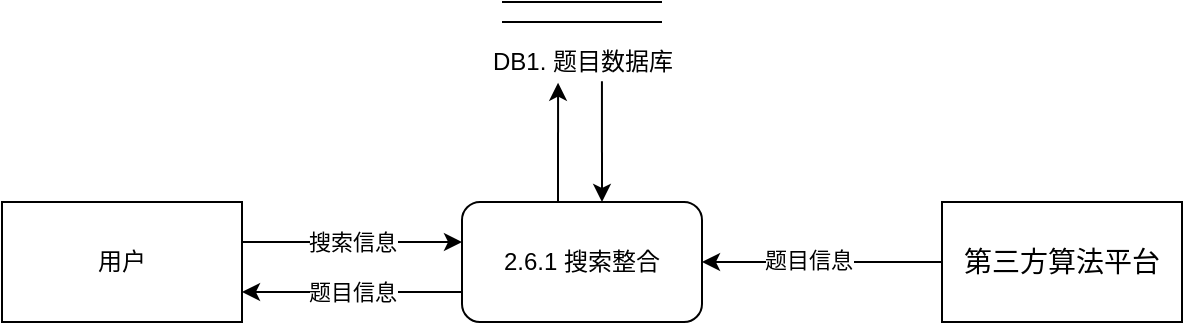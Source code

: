 <mxfile version="17.1.5" type="github">
  <diagram id="UVID_QqjdCZU6TipgI9K" name="第 1 页">
    <mxGraphModel dx="1102" dy="591" grid="1" gridSize="10" guides="1" tooltips="1" connect="1" arrows="1" fold="1" page="1" pageScale="1" pageWidth="827" pageHeight="1169" math="0" shadow="0">
      <root>
        <mxCell id="0" />
        <mxCell id="1" parent="0" />
        <mxCell id="jz4H8zgoXG45mw5CE7gB-1" value="用户" style="rounded=0;whiteSpace=wrap;html=1;" parent="1" vertex="1">
          <mxGeometry x="80" y="200" width="120" height="60" as="geometry" />
        </mxCell>
        <mxCell id="jz4H8zgoXG45mw5CE7gB-2" value="搜索信息" style="endArrow=classic;html=1;rounded=0;entryX=0;entryY=0.5;entryDx=0;entryDy=0;" parent="1" edge="1">
          <mxGeometry width="50" height="50" relative="1" as="geometry">
            <mxPoint x="200" y="220" as="sourcePoint" />
            <mxPoint x="310" y="220" as="targetPoint" />
          </mxGeometry>
        </mxCell>
        <mxCell id="jz4H8zgoXG45mw5CE7gB-4" value="2.6.1 搜索整合" style="rounded=1;whiteSpace=wrap;html=1;" parent="1" vertex="1">
          <mxGeometry x="310" y="200" width="120" height="60" as="geometry" />
        </mxCell>
        <mxCell id="jz4H8zgoXG45mw5CE7gB-8" value="" style="group" parent="1" vertex="1" connectable="0">
          <mxGeometry x="322.5" y="100" width="95" height="40" as="geometry" />
        </mxCell>
        <mxCell id="jz4H8zgoXG45mw5CE7gB-9" value="" style="group" parent="jz4H8zgoXG45mw5CE7gB-8" vertex="1" connectable="0">
          <mxGeometry x="7.5" width="80" height="10" as="geometry" />
        </mxCell>
        <mxCell id="jz4H8zgoXG45mw5CE7gB-10" value="" style="endArrow=none;html=1;rounded=0;" parent="jz4H8zgoXG45mw5CE7gB-9" edge="1">
          <mxGeometry width="50" height="50" relative="1" as="geometry">
            <mxPoint as="sourcePoint" />
            <mxPoint x="80" as="targetPoint" />
          </mxGeometry>
        </mxCell>
        <mxCell id="jz4H8zgoXG45mw5CE7gB-11" value="" style="endArrow=none;html=1;rounded=0;" parent="jz4H8zgoXG45mw5CE7gB-9" edge="1">
          <mxGeometry width="50" height="50" relative="1" as="geometry">
            <mxPoint y="10" as="sourcePoint" />
            <mxPoint x="80" y="10" as="targetPoint" />
          </mxGeometry>
        </mxCell>
        <mxCell id="jz4H8zgoXG45mw5CE7gB-12" value="DB1. 题目数据库" style="text;html=1;strokeColor=none;fillColor=none;align=center;verticalAlign=middle;whiteSpace=wrap;rounded=0;" parent="jz4H8zgoXG45mw5CE7gB-8" vertex="1">
          <mxGeometry y="20" width="95" height="20" as="geometry" />
        </mxCell>
        <mxCell id="jz4H8zgoXG45mw5CE7gB-13" value="" style="endArrow=classic;html=1;rounded=0;entryX=0.374;entryY=1.017;entryDx=0;entryDy=0;entryPerimeter=0;" parent="1" target="jz4H8zgoXG45mw5CE7gB-12" edge="1">
          <mxGeometry width="50" height="50" relative="1" as="geometry">
            <mxPoint x="358" y="200" as="sourcePoint" />
            <mxPoint x="360" y="150" as="targetPoint" />
          </mxGeometry>
        </mxCell>
        <mxCell id="jz4H8zgoXG45mw5CE7gB-14" value="" style="endArrow=classic;html=1;rounded=0;exitX=0.605;exitY=0.983;exitDx=0;exitDy=0;exitPerimeter=0;" parent="1" source="jz4H8zgoXG45mw5CE7gB-12" edge="1">
          <mxGeometry width="50" height="50" relative="1" as="geometry">
            <mxPoint x="389" y="145" as="sourcePoint" />
            <mxPoint x="380" y="200" as="targetPoint" />
          </mxGeometry>
        </mxCell>
        <mxCell id="jz4H8zgoXG45mw5CE7gB-16" value="题目信息" style="endArrow=classic;html=1;rounded=0;entryX=1;entryY=0.75;entryDx=0;entryDy=0;exitX=0;exitY=0.75;exitDx=0;exitDy=0;" parent="1" source="jz4H8zgoXG45mw5CE7gB-4" target="jz4H8zgoXG45mw5CE7gB-1" edge="1">
          <mxGeometry width="50" height="50" relative="1" as="geometry">
            <mxPoint x="240" y="320" as="sourcePoint" />
            <mxPoint x="290" y="270" as="targetPoint" />
          </mxGeometry>
        </mxCell>
        <mxCell id="b2aOVWiDnB1YZOhI78Fa-1" value="&lt;span style=&quot;font-size: 14px&quot;&gt;第三方算法平台&lt;/span&gt;" style="rounded=0;whiteSpace=wrap;html=1;" parent="1" vertex="1">
          <mxGeometry x="550" y="200" width="120" height="60" as="geometry" />
        </mxCell>
        <mxCell id="b2aOVWiDnB1YZOhI78Fa-2" style="edgeStyle=orthogonalEdgeStyle;rounded=0;orthogonalLoop=1;jettySize=auto;html=1;exitX=0;exitY=0.5;exitDx=0;exitDy=0;" parent="1" source="b2aOVWiDnB1YZOhI78Fa-1" edge="1">
          <mxGeometry relative="1" as="geometry">
            <mxPoint x="644.46" y="310" as="sourcePoint" />
            <mxPoint x="430" y="230" as="targetPoint" />
          </mxGeometry>
        </mxCell>
        <mxCell id="b2aOVWiDnB1YZOhI78Fa-3" value="题目信息" style="edgeLabel;html=1;align=center;verticalAlign=middle;resizable=0;points=[];" parent="b2aOVWiDnB1YZOhI78Fa-2" vertex="1" connectable="0">
          <mxGeometry x="0.12" y="-2" relative="1" as="geometry">
            <mxPoint as="offset" />
          </mxGeometry>
        </mxCell>
      </root>
    </mxGraphModel>
  </diagram>
</mxfile>
